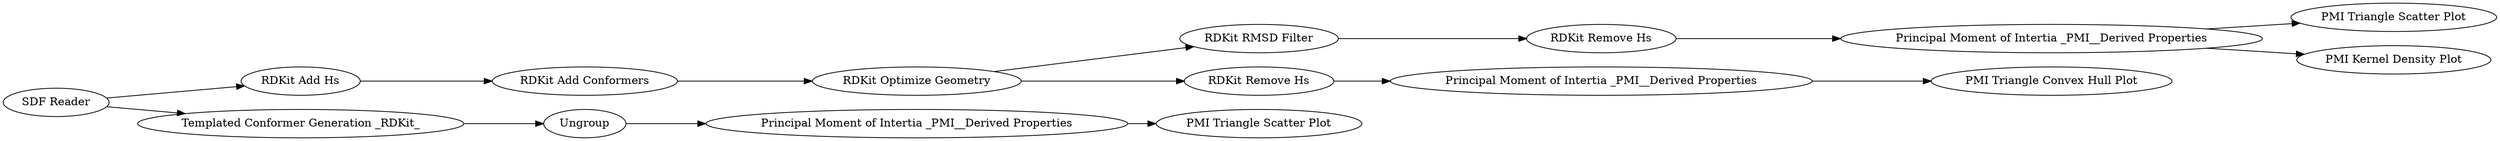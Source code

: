 digraph {
	1 [label="SDF Reader"]
	2 [label="RDKit Add Conformers"]
	3 [label="RDKit Add Hs"]
	4 [label="RDKit Remove Hs"]
	5 [label="RDKit RMSD Filter"]
	6 [label="Principal Moment of Intertia _PMI__Derived Properties"]
	7 [label="PMI Triangle Scatter Plot"]
	8 [label="PMI Kernel Density Plot"]
	9 [label="PMI Triangle Convex Hull Plot"]
	10 [label="RDKit Remove Hs"]
	11 [label="Principal Moment of Intertia _PMI__Derived Properties"]
	12 [label="Templated Conformer Generation _RDKit_"]
	13 [label=Ungroup]
	14 [label="Principal Moment of Intertia _PMI__Derived Properties"]
	15 [label="PMI Triangle Scatter Plot"]
	16 [label="RDKit Optimize Geometry"]
	1 -> 3
	1 -> 12
	2 -> 16
	3 -> 2
	4 -> 6
	5 -> 4
	6 -> 7
	6 -> 8
	10 -> 11
	11 -> 9
	12 -> 13
	13 -> 14
	14 -> 15
	16 -> 5
	16 -> 10
	rankdir=LR
}
